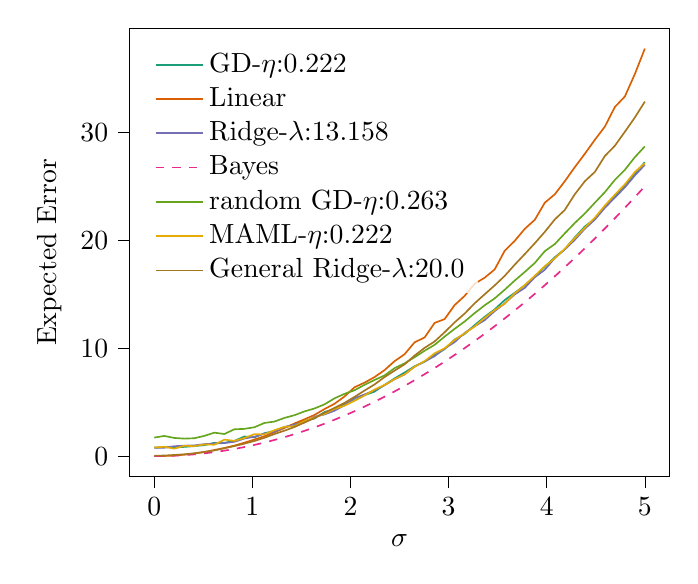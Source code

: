 % This file was created with tikzplotlib v0.10.1.
\begin{tikzpicture}

\definecolor{chocolate217952}{RGB}{217,95,2}
\definecolor{darkcyan27158119}{RGB}{27,158,119}
\definecolor{darkgoldenrod16611829}{RGB}{166,118,29}
\definecolor{darkgray176}{RGB}{176,176,176}
\definecolor{deeppink23141138}{RGB}{231,41,138}
\definecolor{lightslategray117112179}{RGB}{117,112,179}
\definecolor{olivedrab10216630}{RGB}{102,166,30}
\definecolor{orange2301712}{RGB}{230,171,2}

\begin{axis}[
legend cell align={left},
legend style={
  fill opacity=0.8,
  draw opacity=1,
  text opacity=1,
  at={(0.03,0.97)},
  anchor=north west,
  draw=none
},
tick align=outside,
tick pos=left,
x grid style={darkgray176},
xlabel={\(\displaystyle \sigma\)},
xmin=-0.25, xmax=5.25,
xtick style={color=black},
y grid style={darkgray176},
ylabel={Expected Error},
ymin=-1.887, ymax=39.63,
ytick style={color=black}
]
\addplot [semithick, darkcyan27158119]
table {%
0 0.792
0.102 0.845
0.204 0.804
0.306 0.86
0.408 0.927
0.51 1.021
0.612 1.234
0.714 1.236
0.816 1.414
0.918 1.822
1.02 1.741
1.122 2.126
1.224 2.33
1.327 2.692
1.429 2.893
1.531 3.286
1.633 3.486
1.735 4.086
1.837 4.355
1.939 4.823
2.041 5.171
2.143 5.65
2.245 5.978
2.347 6.597
2.449 7.2
2.551 7.745
2.653 8.32
2.755 8.746
2.857 9.357
2.959 9.913
3.061 10.802
3.163 11.315
3.265 12.136
3.367 12.903
3.469 13.591
3.571 14.455
3.673 15.123
3.776 15.819
3.878 16.632
3.98 17.534
4.082 18.42
4.184 19.163
4.286 20.262
4.388 21.266
4.49 21.982
4.592 23.096
4.694 23.993
4.796 25.052
4.898 26.156
5 27.228
};
\addlegendentry{GD-$\eta$:0.222}
\addplot [semithick, chocolate217952]
table {%
0 2.081e-30
0.102 0.016
0.204 0.063
0.306 0.136
0.408 0.244
0.51 0.381
0.612 0.568
0.714 0.758
0.816 0.977
0.918 1.248
1.02 1.538
1.122 1.848
1.224 2.203
1.327 2.611
1.429 3.03
1.531 3.413
1.633 3.818
1.735 4.363
1.837 4.853
1.939 5.527
2.041 6.382
2.143 6.809
2.245 7.323
2.347 7.97
2.449 8.798
2.551 9.44
2.653 10.544
2.755 10.989
2.857 12.339
2.959 12.691
3.061 13.989
3.163 14.84
3.265 15.967
3.367 16.523
3.469 17.291
3.571 19.012
3.673 19.933
3.776 21.051
3.878 21.886
3.98 23.473
4.082 24.249
4.184 25.462
4.286 26.765
4.388 28.002
4.49 29.293
4.592 30.513
4.694 32.333
4.796 33.306
4.898 35.389
5 37.742
};
\addlegendentry{Linear}
\addplot [semithick, lightslategray117112179]
table {%
0 0.768
0.102 0.778
0.204 0.921
0.306 0.974
0.408 0.997
0.51 1.116
0.612 1.164
0.714 1.213
0.816 1.327
0.918 1.629
1.02 1.795
1.122 2.079
1.224 2.269
1.327 2.695
1.429 2.925
1.531 3.131
1.633 3.66
1.735 3.857
1.837 4.209
1.939 4.713
2.041 5.374
2.143 5.713
2.245 6.104
2.347 6.569
2.449 7.122
2.551 7.571
2.653 8.288
2.755 8.769
2.857 9.263
2.959 9.966
3.061 10.559
3.163 11.412
3.265 12.029
3.367 12.59
3.469 13.43
3.571 14.142
3.673 14.975
3.776 15.585
3.878 16.568
3.98 17.26
4.082 18.345
4.184 19.142
4.286 20.032
4.388 21.057
4.49 21.9
4.592 22.997
4.694 23.942
4.796 24.891
4.898 25.995
5 26.985
};
\addlegendentry{Ridge-$\lambda$:13.158}
\addplot [semithick, deeppink23141138, dashed]
table {%
0 0
0.102 0.01
0.204 0.042
0.306 0.094
0.408 0.167
0.51 0.26
0.612 0.375
0.714 0.51
0.816 0.666
0.918 0.843
1.02 1.041
1.122 1.26
1.224 1.499
1.327 1.759
1.429 2.04
1.531 2.342
1.633 2.665
1.735 3.008
1.837 3.373
1.939 3.758
2.041 4.164
2.143 4.591
2.245 5.038
2.347 5.507
2.449 5.996
2.551 6.506
2.653 7.037
2.755 7.589
2.857 8.161
2.959 8.754
3.061 9.369
3.163 10.004
3.265 10.659
3.367 11.336
3.469 12.033
3.571 12.752
3.673 13.491
3.776 14.251
3.878 15.031
3.98 15.833
4.082 16.655
4.184 17.498
4.286 18.362
4.388 19.247
4.49 20.153
4.592 21.079
4.694 22.027
4.796 22.995
4.898 23.984
5 24.993
};
\addlegendentry{Bayes}
\addplot [semithick, olivedrab10216630]
table {%
0 1.721
0.102 1.873
0.204 1.688
0.306 1.626
0.408 1.659
0.51 1.878
0.612 2.177
0.714 2.051
0.816 2.489
0.918 2.527
1.02 2.678
1.122 3.073
1.224 3.203
1.327 3.543
1.429 3.795
1.531 4.145
1.633 4.42
1.735 4.798
1.837 5.356
1.939 5.773
2.041 6.104
2.143 6.607
2.245 7.056
2.347 7.475
2.449 8.152
2.551 8.595
2.653 9.161
2.755 9.761
2.857 10.308
2.959 11.072
3.061 11.79
3.163 12.471
3.265 13.246
3.367 13.969
3.469 14.606
3.571 15.41
3.673 16.258
3.776 17.061
3.878 17.887
3.98 18.982
4.082 19.64
4.184 20.633
4.286 21.594
4.388 22.471
4.49 23.468
4.592 24.442
4.694 25.581
4.796 26.513
4.898 27.688
5 28.688
};
\addlegendentry{random GD-$\eta$:0.263}
\addplot [semithick, orange2301712]
table {%
0 0.801
0.102 0.871
0.204 0.695
0.306 0.965
0.408 0.924
0.51 1.088
0.612 1.058
0.714 1.53
0.816 1.417
0.918 1.676
1.02 2.034
1.122 2.01
1.224 2.4
1.327 2.722
1.429 2.773
1.531 3.243
1.633 3.59
1.735 3.917
1.837 4.374
1.939 4.671
2.041 5.132
2.143 5.617
2.245 6.173
2.347 6.591
2.449 7.13
2.551 7.569
2.653 8.281
2.755 8.803
2.857 9.522
2.959 9.982
3.061 10.77
3.163 11.372
3.265 12.009
3.367 12.81
3.469 13.528
3.571 14.118
3.673 15.075
3.776 15.841
3.878 16.701
3.98 17.591
4.082 18.324
4.184 19.207
4.286 20.196
4.388 21.152
4.49 22.082
4.592 23.203
4.694 24.211
4.796 25.169
4.898 26.316
5 27.133
};
\addlegendentry{MAML-$\eta$:0.222}
\addplot [semithick, darkgoldenrod16611829]
table {%
0 0.046
0.102 0.057
0.204 0.112
0.306 0.173
0.408 0.266
0.51 0.396
0.612 0.533
0.714 0.734
0.816 0.931
0.918 1.161
1.02 1.405
1.122 1.702
1.224 2.045
1.327 2.361
1.429 2.703
1.531 3.117
1.633 3.535
1.735 4.016
1.837 4.469
1.939 4.936
2.041 5.489
2.143 6.075
2.245 6.641
2.347 7.326
2.449 7.92
2.551 8.504
2.653 9.315
2.755 10.029
2.857 10.62
2.959 11.476
3.061 12.389
3.163 13.203
3.265 14.154
3.367 14.99
3.469 15.808
3.571 16.689
3.673 17.724
3.776 18.713
3.878 19.715
3.98 20.771
4.082 21.92
4.184 22.802
4.286 24.253
4.388 25.454
4.49 26.32
4.592 27.791
4.694 28.744
4.796 30.039
4.898 31.365
5 32.835
};
\addlegendentry{General Ridge-$\lambda$:20.0}
\end{axis}

\end{tikzpicture}
